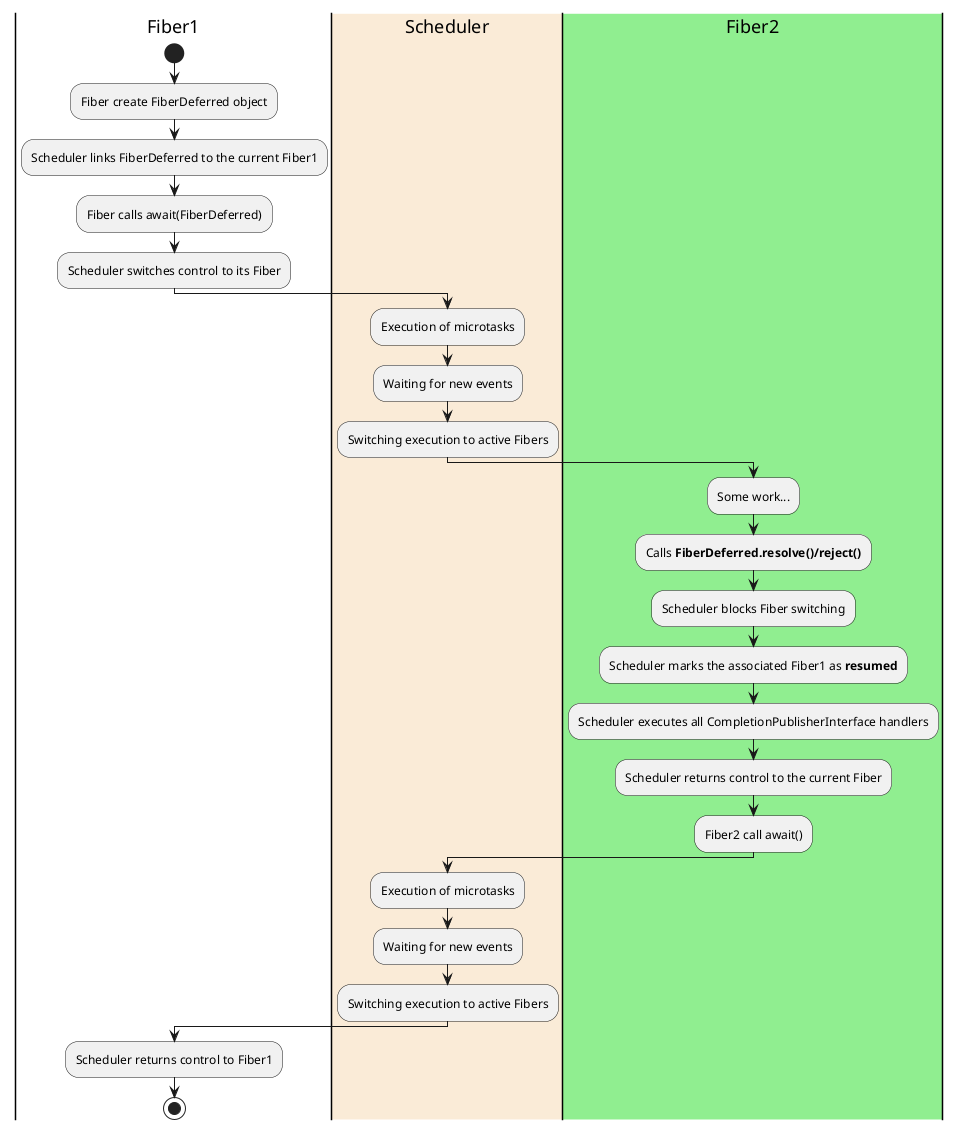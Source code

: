 @startuml
skinparam linetype ortho

|Fiber1|
start
:Fiber create FiberDeferred object;
:Scheduler links FiberDeferred to the current Fiber1;
:Fiber calls await(FiberDeferred);
:Scheduler switches control to its Fiber;


|#AntiqueWhite|Scheduler|
:Execution of microtasks;
:Waiting for new events;
:Switching execution to active Fibers;

|#LightGreen|Fiber2|
:Some work...;
:Calls **FiberDeferred.resolve()/reject()**;
:Scheduler blocks Fiber switching;
:Scheduler marks the associated Fiber1 as **resumed**;
:Scheduler executes all CompletionPublisherInterface handlers;
:Scheduler returns control to the current Fiber;
:Fiber2 call await();

|Scheduler|
:Execution of microtasks;
:Waiting for new events;
:Switching execution to active Fibers;

|Fiber1|
:Scheduler returns control to Fiber1;

stop
@enduml
